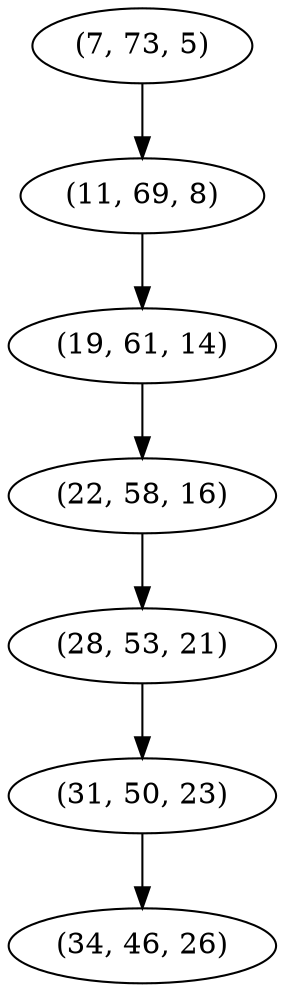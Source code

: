 digraph tree {
    "(7, 73, 5)";
    "(11, 69, 8)";
    "(19, 61, 14)";
    "(22, 58, 16)";
    "(28, 53, 21)";
    "(31, 50, 23)";
    "(34, 46, 26)";
    "(7, 73, 5)" -> "(11, 69, 8)";
    "(11, 69, 8)" -> "(19, 61, 14)";
    "(19, 61, 14)" -> "(22, 58, 16)";
    "(22, 58, 16)" -> "(28, 53, 21)";
    "(28, 53, 21)" -> "(31, 50, 23)";
    "(31, 50, 23)" -> "(34, 46, 26)";
}
